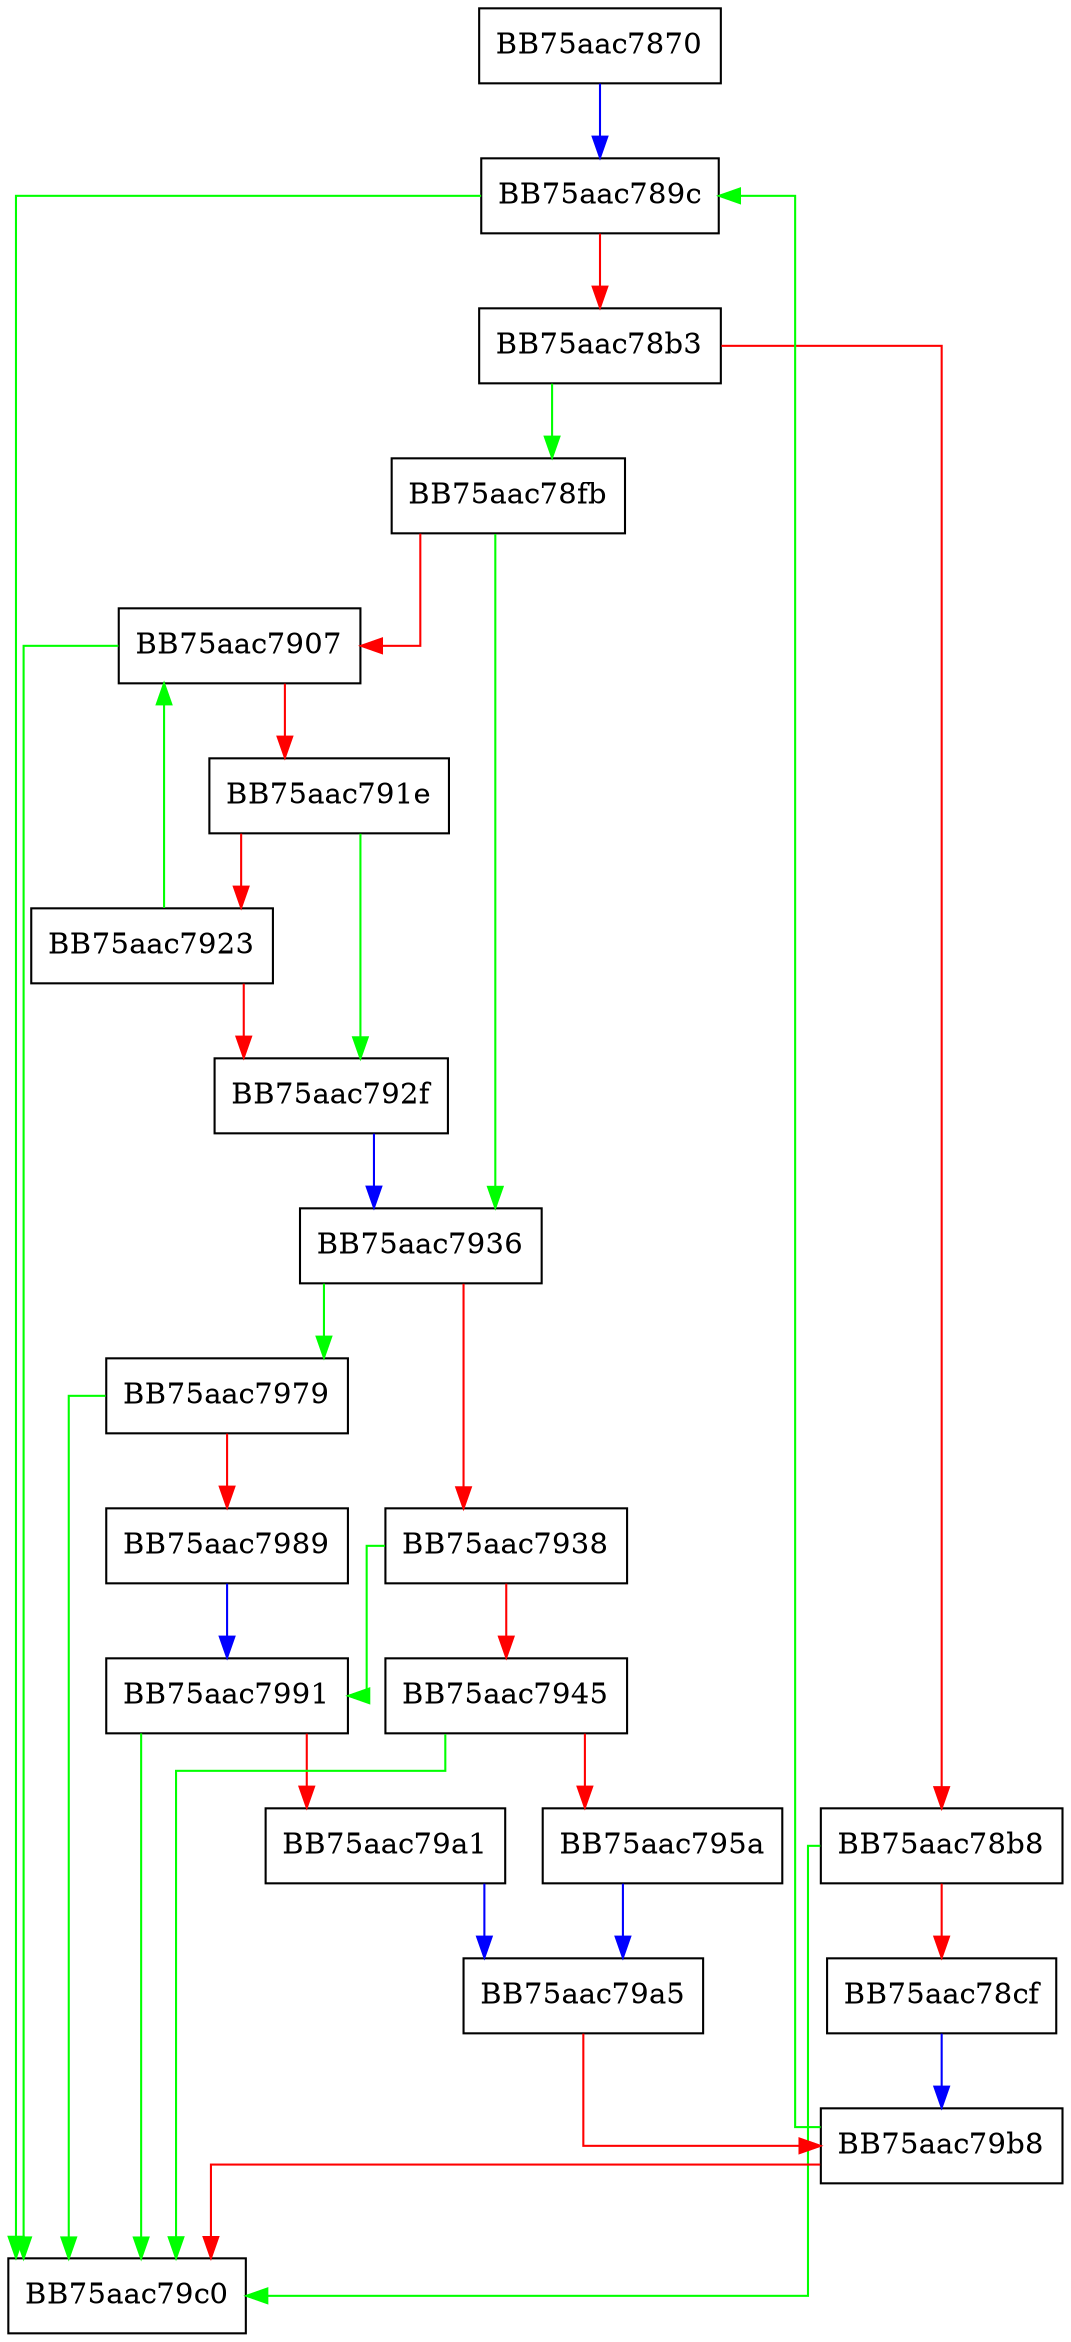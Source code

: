 digraph OnTheFly {
  node [shape="box"];
  graph [splines=ortho];
  BB75aac7870 -> BB75aac789c [color="blue"];
  BB75aac789c -> BB75aac79c0 [color="green"];
  BB75aac789c -> BB75aac78b3 [color="red"];
  BB75aac78b3 -> BB75aac78fb [color="green"];
  BB75aac78b3 -> BB75aac78b8 [color="red"];
  BB75aac78b8 -> BB75aac79c0 [color="green"];
  BB75aac78b8 -> BB75aac78cf [color="red"];
  BB75aac78cf -> BB75aac79b8 [color="blue"];
  BB75aac78fb -> BB75aac7936 [color="green"];
  BB75aac78fb -> BB75aac7907 [color="red"];
  BB75aac7907 -> BB75aac79c0 [color="green"];
  BB75aac7907 -> BB75aac791e [color="red"];
  BB75aac791e -> BB75aac792f [color="green"];
  BB75aac791e -> BB75aac7923 [color="red"];
  BB75aac7923 -> BB75aac7907 [color="green"];
  BB75aac7923 -> BB75aac792f [color="red"];
  BB75aac792f -> BB75aac7936 [color="blue"];
  BB75aac7936 -> BB75aac7979 [color="green"];
  BB75aac7936 -> BB75aac7938 [color="red"];
  BB75aac7938 -> BB75aac7991 [color="green"];
  BB75aac7938 -> BB75aac7945 [color="red"];
  BB75aac7945 -> BB75aac79c0 [color="green"];
  BB75aac7945 -> BB75aac795a [color="red"];
  BB75aac795a -> BB75aac79a5 [color="blue"];
  BB75aac7979 -> BB75aac79c0 [color="green"];
  BB75aac7979 -> BB75aac7989 [color="red"];
  BB75aac7989 -> BB75aac7991 [color="blue"];
  BB75aac7991 -> BB75aac79c0 [color="green"];
  BB75aac7991 -> BB75aac79a1 [color="red"];
  BB75aac79a1 -> BB75aac79a5 [color="blue"];
  BB75aac79a5 -> BB75aac79b8 [color="red"];
  BB75aac79b8 -> BB75aac789c [color="green"];
  BB75aac79b8 -> BB75aac79c0 [color="red"];
}